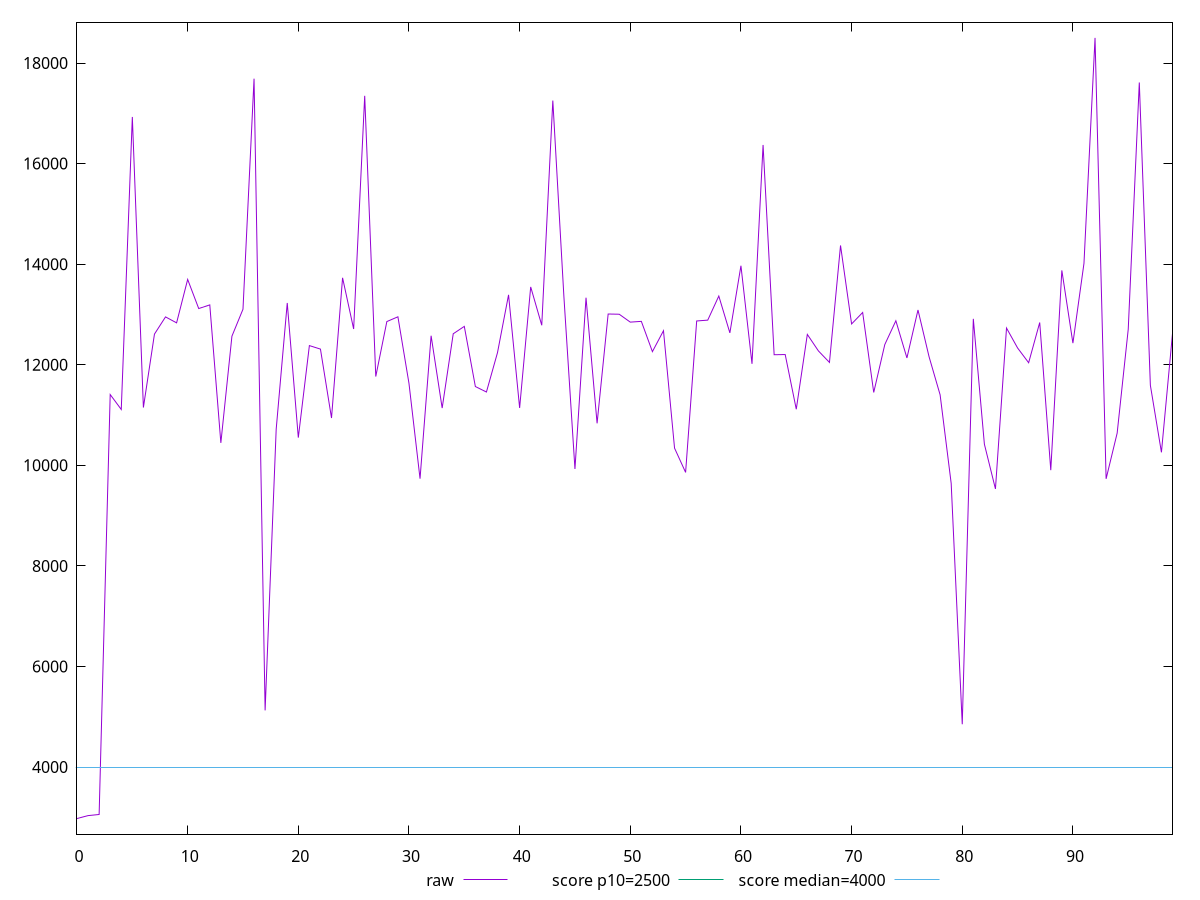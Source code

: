 reset

$raw <<EOF
0 2976.1799999999994
1 3033.964
2 3056.583
3 11407.183
4 11110.416000000001
5 16926.881
6 11149.199999999999
7 12609.126
8 12951.141
9 12832.856
10 13696.164
11 13117.069
12 13189.988
13 10445.516
14 12567.346999999998
15 13104.1155
16 17688.743499999997
17 5126.390000000001
18 10715.255000000001
19 13227.5825
20 10550.466
21 12380.637
22 12310.9195
23 10940.406
24 13728.525499999998
25 12710.852499999999
26 17347.740999999995
27 11765.4885
28 12858.1835
29 12953.168000000001
30 11629.822000000004
31 9733.946
32 12576.360500000003
33 11137.796999999997
34 12615.5125
35 12762.491000000002
36 11566.484500000002
37 11457.281500000003
38 12240.698999999999
39 13389.926000000001
40 11140.737499999997
41 13547.287999999997
42 12784.624999999998
43 17253.456500000004
44 13357.665
45 9927.071999999998
46 13332.576000000001
47 10834.931500000004
48 13008.720000000003
49 13004.199999999999
50 12847.231999999998
51 12862.3775
52 12260.324999999997
53 12676.411000000004
54 10341.4595
55 9859.046000000002
56 12870.069999999998
57 12886.871500000001
58 13365.839999999998
59 12633.255
60 13968.604
61 12018.229000000001
62 16370.669999999998
63 12198.718
64 12202.588000000003
65 11115.134000000002
66 12602.693999999998
67 12275.148000000001
68 12045.765
69 14371.942000000003
70 12811.002999999997
71 13038.872
72 11449.269999999999
73 12400.875999999998
74 12874.137499999999
75 12134.8535
76 13089.0485
77 12159.907
78 11401.525000000001
79 9640.387000000002
80 4850.877999999999
81 12912.383
82 10420.5245
83 9530.5215
84 12729.2885
85 12333.828000000001
86 12039.5715
87 12839.6545
88 9903.764000000001
89 13875.872999999996
90 12429.2875
91 14015.869999999997
92 18499.047499999993
93 9730.907
94 10640.837500000001
95 12705.52
96 17612.97699999999
97 11591.608
98 10258.328000000001
99 12619.553499999998
EOF

set key outside below
set xrange [0:99]
set yrange [2665.7226499999997:18809.504849999994]
set trange [2665.7226499999997:18809.504849999994]
set terminal svg size 640, 500 enhanced background rgb 'white'
set output "reports/report_00028_2021-02-24T12-49-42.674Z/largest-contentful-paint/samples/astro/raw/values.svg"

plot $raw title "raw" with line, \
     2500 title "score p10=2500", \
     4000 title "score median=4000"

reset
